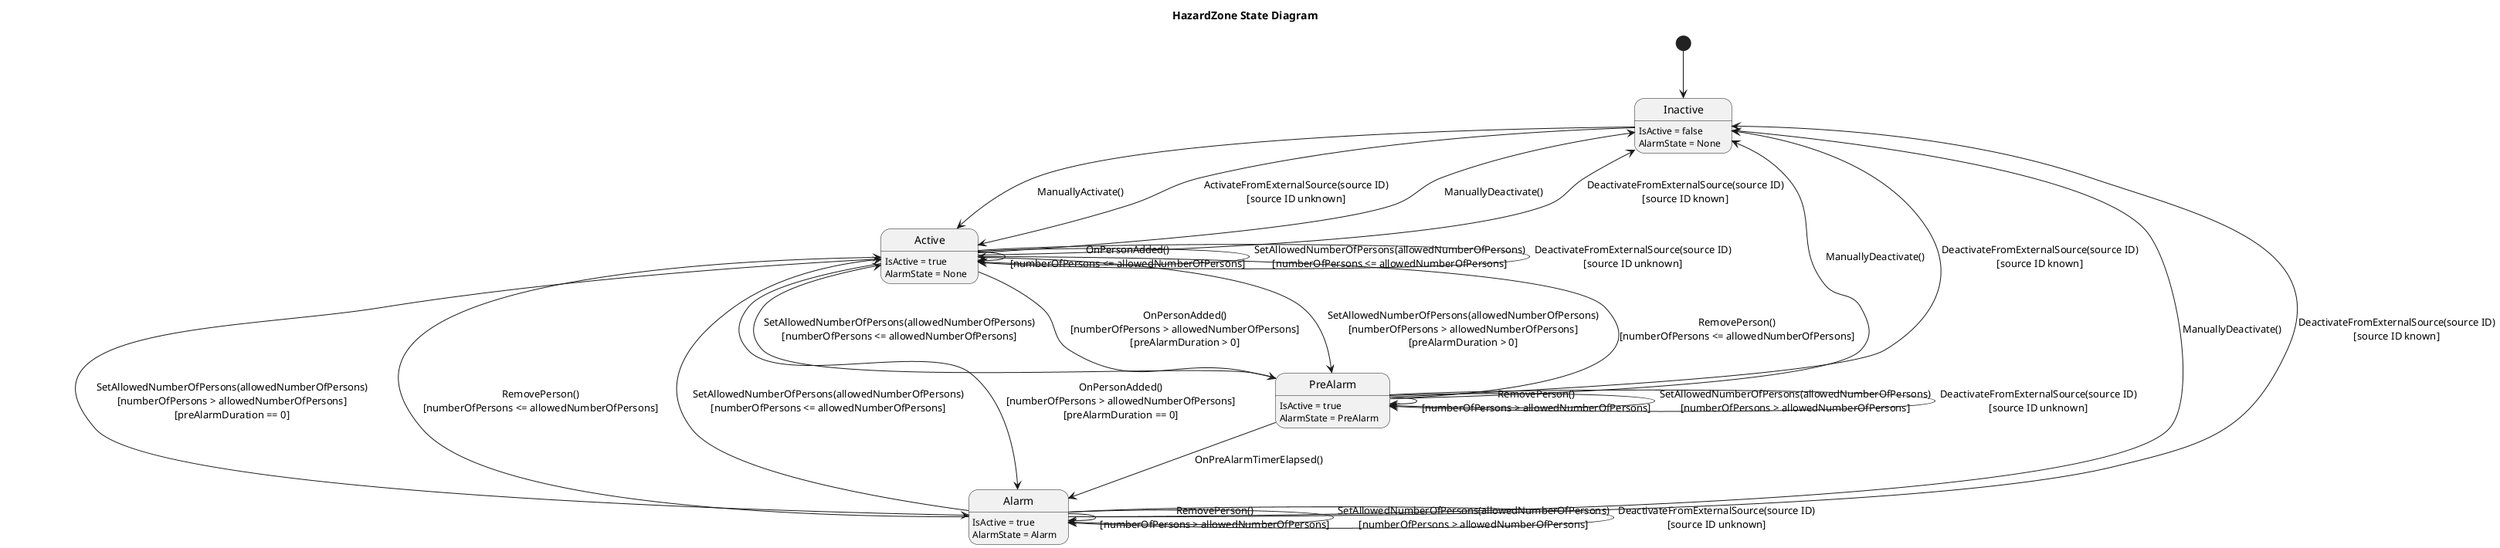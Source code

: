 @startuml

hide empty description

title HazardZone State Diagram

[*] --> Inactive

'------------------------------------------------------------------------------
' Inactive (IsActive=false, AlarmState=None)
'------------------------------------------------------------------------------

Inactive : IsActive = false
Inactive : AlarmState = None

Inactive --> Active : ManuallyActivate()
Inactive --> Active : ActivateFromExternalSource(source ID)\n[source ID unknown]

'------------------------------------------------------------------------------
' Active (IsActive=true, AlarmState=None)
'------------------------------------------------------------------------------

Active : IsActive = true
Active : AlarmState = None

Active --> Active : OnPersonAdded()\n[numberOfPersons <= allowedNumberOfPersons]
Active --> Active : SetAllowedNumberOfPersons(allowedNumberOfPersons)\n[numberOfPersons <= allowedNumberOfPersons]
Active --> Active : DeactivateFromExternalSource(source ID)\n[source ID unknown]
Active --> PreAlarm : OnPersonAdded()\n[numberOfPersons > allowedNumberOfPersons]\n[preAlarmDuration > 0]
Active --> PreAlarm : SetAllowedNumberOfPersons(allowedNumberOfPersons)\n[numberOfPersons > allowedNumberOfPersons]\n[preAlarmDuration > 0]
Active --> Alarm : OnPersonAdded()\n[numberOfPersons > allowedNumberOfPersons]\n[preAlarmDuration == 0]
Active --> Alarm : SetAllowedNumberOfPersons(allowedNumberOfPersons)\n[numberOfPersons > allowedNumberOfPersons]\n[preAlarmDuration == 0]
Active --> Inactive : ManuallyDeactivate()
Active --> Inactive : DeactivateFromExternalSource(source ID)\n[source ID known]

'------------------------------------------------------------------------------
' PreAlarm (IsActive=true, AlarmState=PreAlarm)
'------------------------------------------------------------------------------

PreAlarm : IsActive = true
PreAlarm : AlarmState = PreAlarm

PreAlarm --> PreAlarm : RemovePerson()\n[numberOfPersons > allowedNumberOfPersons]
PreAlarm --> PreAlarm : SetAllowedNumberOfPersons(allowedNumberOfPersons)\n[numberOfPersons > allowedNumberOfPersons]
PreAlarm --> PreAlarm : DeactivateFromExternalSource(source ID)\n[source ID unknown]
PreAlarm --> Active : RemovePerson()\n[numberOfPersons <= allowedNumberOfPersons]
PreAlarm --> Active : SetAllowedNumberOfPersons(allowedNumberOfPersons)\n[numberOfPersons <= allowedNumberOfPersons]
PreAlarm --> Alarm : OnPreAlarmTimerElapsed()
PreAlarm --> Inactive : ManuallyDeactivate()
PreAlarm --> Inactive : DeactivateFromExternalSource(source ID)\n[source ID known]

'------------------------------------------------------------------------------
' Alarm (IsActive=true, AlarmState=Alarm)
'------------------------------------------------------------------------------

Alarm : IsActive = true
Alarm : AlarmState = Alarm

Alarm --> Alarm : RemovePerson()\n[numberOfPersons > allowedNumberOfPersons]
Alarm --> Alarm : SetAllowedNumberOfPersons(allowedNumberOfPersons)\n[numberOfPersons > allowedNumberOfPersons]
Alarm --> Alarm : DeactivateFromExternalSource(source ID)\n[source ID unknown]
Alarm --> Active : RemovePerson()\n[numberOfPersons <= allowedNumberOfPersons]
Alarm --> Active : SetAllowedNumberOfPersons(allowedNumberOfPersons)\n[numberOfPersons <= allowedNumberOfPersons]
Alarm --> Inactive : ManuallyDeactivate()
Alarm --> Inactive : DeactivateFromExternalSource(source ID)\n[source ID known]

@enduml